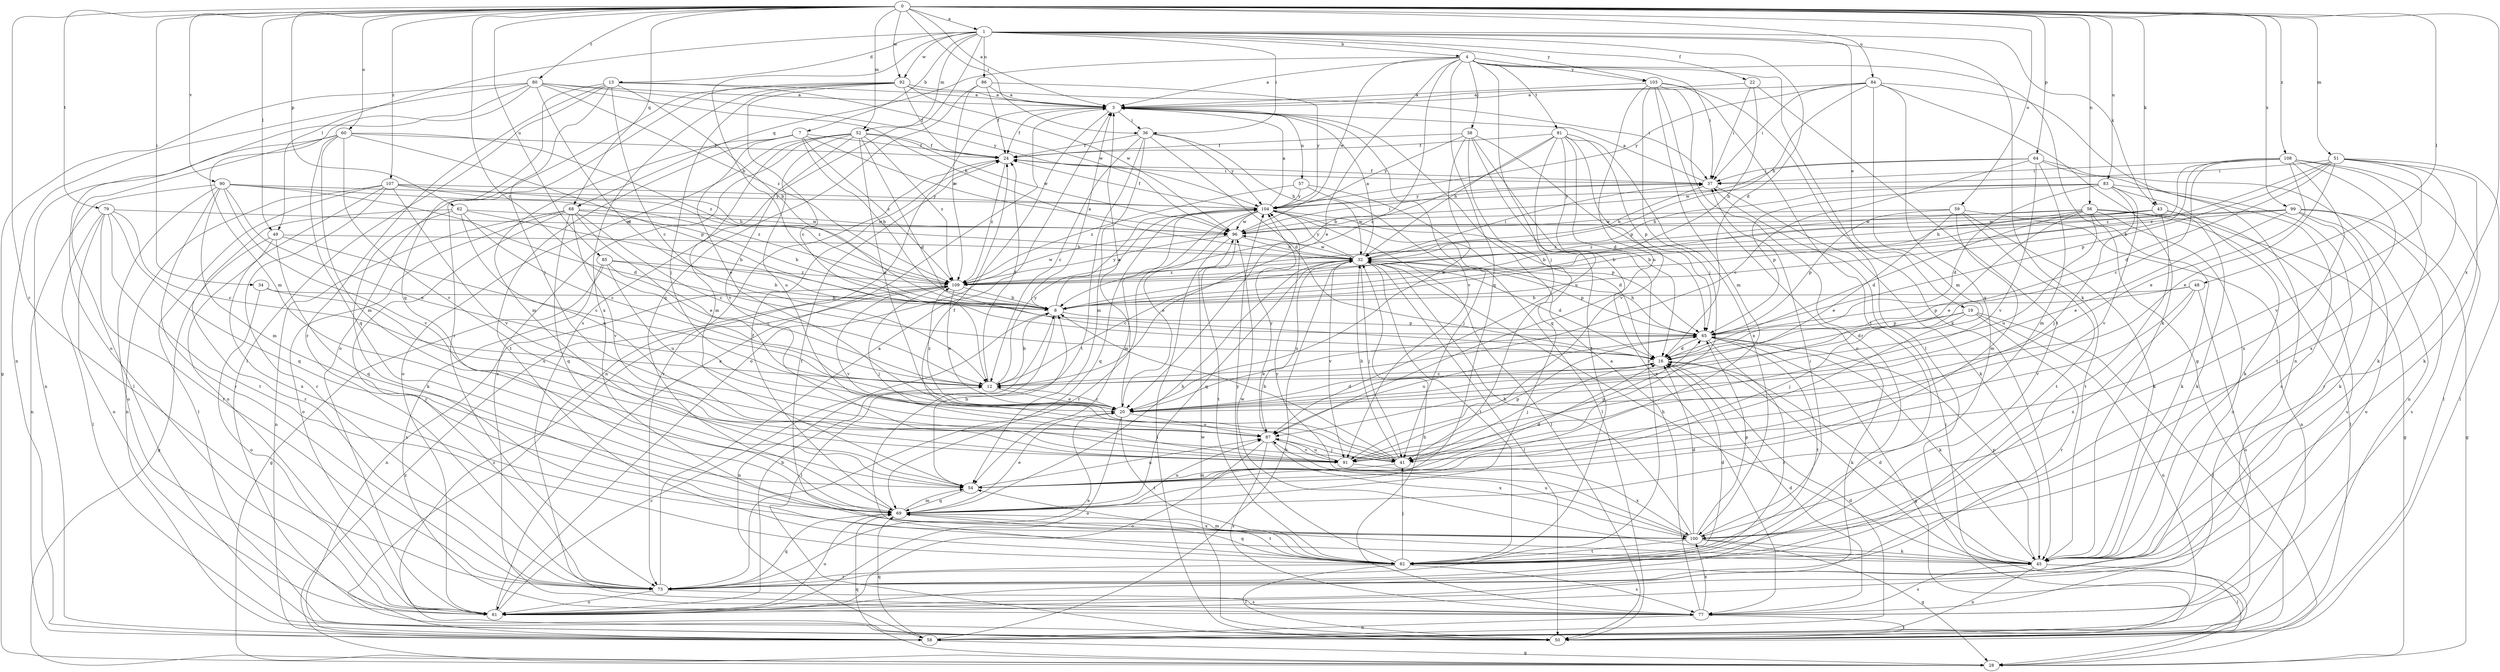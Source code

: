strict digraph  {
0;
1;
3;
4;
7;
8;
12;
13;
16;
19;
20;
22;
24;
28;
32;
34;
36;
37;
38;
41;
43;
45;
48;
49;
50;
51;
52;
54;
56;
57;
58;
59;
60;
61;
62;
64;
65;
68;
69;
73;
77;
79;
80;
81;
82;
83;
84;
85;
86;
87;
90;
91;
92;
96;
99;
100;
103;
104;
107;
108;
109;
0 -> 1  [label=a];
0 -> 3  [label=a];
0 -> 12  [label=c];
0 -> 34  [label=i];
0 -> 36  [label=i];
0 -> 43  [label=k];
0 -> 48  [label=l];
0 -> 49  [label=l];
0 -> 51  [label=m];
0 -> 52  [label=m];
0 -> 56  [label=n];
0 -> 59  [label=o];
0 -> 60  [label=o];
0 -> 62  [label=p];
0 -> 64  [label=p];
0 -> 68  [label=q];
0 -> 73  [label=r];
0 -> 79  [label=t];
0 -> 80  [label=t];
0 -> 83  [label=u];
0 -> 84  [label=u];
0 -> 85  [label=u];
0 -> 90  [label=v];
0 -> 92  [label=w];
0 -> 99  [label=x];
0 -> 100  [label=x];
0 -> 107  [label=z];
0 -> 108  [label=z];
1 -> 4  [label=b];
1 -> 7  [label=b];
1 -> 8  [label=b];
1 -> 13  [label=d];
1 -> 16  [label=d];
1 -> 19  [label=e];
1 -> 22  [label=f];
1 -> 36  [label=i];
1 -> 43  [label=k];
1 -> 45  [label=k];
1 -> 49  [label=l];
1 -> 52  [label=m];
1 -> 77  [label=s];
1 -> 86  [label=u];
1 -> 92  [label=w];
1 -> 103  [label=y];
3 -> 24  [label=f];
3 -> 36  [label=i];
3 -> 57  [label=n];
3 -> 58  [label=n];
3 -> 61  [label=o];
3 -> 91  [label=v];
4 -> 3  [label=a];
4 -> 12  [label=c];
4 -> 20  [label=e];
4 -> 28  [label=g];
4 -> 37  [label=i];
4 -> 38  [label=j];
4 -> 41  [label=j];
4 -> 50  [label=l];
4 -> 68  [label=q];
4 -> 69  [label=q];
4 -> 81  [label=t];
4 -> 96  [label=w];
4 -> 103  [label=y];
7 -> 8  [label=b];
7 -> 20  [label=e];
7 -> 24  [label=f];
7 -> 54  [label=m];
7 -> 82  [label=t];
7 -> 96  [label=w];
7 -> 109  [label=z];
8 -> 3  [label=a];
8 -> 50  [label=l];
8 -> 58  [label=n];
8 -> 65  [label=p];
8 -> 104  [label=y];
12 -> 8  [label=b];
12 -> 20  [label=e];
12 -> 24  [label=f];
12 -> 104  [label=y];
13 -> 3  [label=a];
13 -> 8  [label=b];
13 -> 12  [label=c];
13 -> 41  [label=j];
13 -> 50  [label=l];
13 -> 69  [label=q];
13 -> 73  [label=r];
13 -> 96  [label=w];
16 -> 12  [label=c];
16 -> 41  [label=j];
16 -> 45  [label=k];
19 -> 16  [label=d];
19 -> 41  [label=j];
19 -> 50  [label=l];
19 -> 58  [label=n];
19 -> 65  [label=p];
19 -> 73  [label=r];
20 -> 3  [label=a];
20 -> 12  [label=c];
20 -> 16  [label=d];
20 -> 61  [label=o];
20 -> 82  [label=t];
20 -> 87  [label=u];
20 -> 109  [label=z];
22 -> 3  [label=a];
22 -> 8  [label=b];
22 -> 37  [label=i];
22 -> 82  [label=t];
24 -> 37  [label=i];
24 -> 73  [label=r];
24 -> 109  [label=z];
28 -> 37  [label=i];
28 -> 69  [label=q];
28 -> 109  [label=z];
32 -> 3  [label=a];
32 -> 12  [label=c];
32 -> 16  [label=d];
32 -> 37  [label=i];
32 -> 41  [label=j];
32 -> 50  [label=l];
32 -> 65  [label=p];
32 -> 69  [label=q];
32 -> 82  [label=t];
32 -> 87  [label=u];
32 -> 91  [label=v];
32 -> 96  [label=w];
32 -> 104  [label=y];
32 -> 109  [label=z];
34 -> 8  [label=b];
34 -> 61  [label=o];
34 -> 87  [label=u];
36 -> 12  [label=c];
36 -> 16  [label=d];
36 -> 24  [label=f];
36 -> 32  [label=h];
36 -> 54  [label=m];
36 -> 82  [label=t];
36 -> 104  [label=y];
37 -> 3  [label=a];
37 -> 24  [label=f];
37 -> 32  [label=h];
37 -> 45  [label=k];
37 -> 104  [label=y];
38 -> 20  [label=e];
38 -> 24  [label=f];
38 -> 65  [label=p];
38 -> 69  [label=q];
38 -> 77  [label=s];
38 -> 82  [label=t];
38 -> 104  [label=y];
41 -> 8  [label=b];
41 -> 24  [label=f];
41 -> 32  [label=h];
41 -> 54  [label=m];
41 -> 65  [label=p];
43 -> 8  [label=b];
43 -> 45  [label=k];
43 -> 77  [label=s];
43 -> 82  [label=t];
43 -> 96  [label=w];
43 -> 109  [label=z];
45 -> 16  [label=d];
45 -> 24  [label=f];
45 -> 32  [label=h];
45 -> 50  [label=l];
45 -> 58  [label=n];
45 -> 65  [label=p];
45 -> 77  [label=s];
45 -> 96  [label=w];
48 -> 8  [label=b];
48 -> 61  [label=o];
48 -> 65  [label=p];
48 -> 91  [label=v];
48 -> 100  [label=x];
49 -> 12  [label=c];
49 -> 28  [label=g];
49 -> 32  [label=h];
49 -> 69  [label=q];
49 -> 100  [label=x];
50 -> 96  [label=w];
50 -> 109  [label=z];
51 -> 16  [label=d];
51 -> 20  [label=e];
51 -> 37  [label=i];
51 -> 45  [label=k];
51 -> 50  [label=l];
51 -> 65  [label=p];
51 -> 91  [label=v];
51 -> 100  [label=x];
51 -> 109  [label=z];
52 -> 16  [label=d];
52 -> 20  [label=e];
52 -> 24  [label=f];
52 -> 54  [label=m];
52 -> 61  [label=o];
52 -> 77  [label=s];
52 -> 87  [label=u];
52 -> 91  [label=v];
52 -> 96  [label=w];
52 -> 109  [label=z];
54 -> 8  [label=b];
54 -> 16  [label=d];
54 -> 69  [label=q];
54 -> 87  [label=u];
56 -> 8  [label=b];
56 -> 16  [label=d];
56 -> 20  [label=e];
56 -> 28  [label=g];
56 -> 45  [label=k];
56 -> 50  [label=l];
56 -> 61  [label=o];
56 -> 87  [label=u];
56 -> 96  [label=w];
56 -> 109  [label=z];
57 -> 41  [label=j];
57 -> 50  [label=l];
57 -> 104  [label=y];
57 -> 109  [label=z];
58 -> 16  [label=d];
58 -> 28  [label=g];
58 -> 32  [label=h];
58 -> 69  [label=q];
59 -> 20  [label=e];
59 -> 45  [label=k];
59 -> 54  [label=m];
59 -> 58  [label=n];
59 -> 65  [label=p];
59 -> 82  [label=t];
59 -> 96  [label=w];
60 -> 24  [label=f];
60 -> 50  [label=l];
60 -> 54  [label=m];
60 -> 58  [label=n];
60 -> 65  [label=p];
60 -> 69  [label=q];
60 -> 91  [label=v];
60 -> 109  [label=z];
61 -> 3  [label=a];
61 -> 8  [label=b];
61 -> 12  [label=c];
62 -> 8  [label=b];
62 -> 12  [label=c];
62 -> 45  [label=k];
62 -> 73  [label=r];
62 -> 87  [label=u];
62 -> 96  [label=w];
64 -> 12  [label=c];
64 -> 37  [label=i];
64 -> 54  [label=m];
64 -> 58  [label=n];
64 -> 77  [label=s];
64 -> 91  [label=v];
64 -> 96  [label=w];
65 -> 16  [label=d];
65 -> 20  [label=e];
65 -> 28  [label=g];
65 -> 32  [label=h];
65 -> 45  [label=k];
65 -> 73  [label=r];
65 -> 82  [label=t];
65 -> 87  [label=u];
68 -> 8  [label=b];
68 -> 12  [label=c];
68 -> 20  [label=e];
68 -> 58  [label=n];
68 -> 61  [label=o];
68 -> 69  [label=q];
68 -> 73  [label=r];
68 -> 91  [label=v];
68 -> 96  [label=w];
69 -> 20  [label=e];
69 -> 24  [label=f];
69 -> 32  [label=h];
69 -> 54  [label=m];
69 -> 61  [label=o];
69 -> 82  [label=t];
69 -> 87  [label=u];
69 -> 100  [label=x];
73 -> 3  [label=a];
73 -> 20  [label=e];
73 -> 61  [label=o];
73 -> 69  [label=q];
73 -> 77  [label=s];
77 -> 3  [label=a];
77 -> 16  [label=d];
77 -> 32  [label=h];
77 -> 50  [label=l];
77 -> 58  [label=n];
77 -> 100  [label=x];
79 -> 12  [label=c];
79 -> 50  [label=l];
79 -> 61  [label=o];
79 -> 69  [label=q];
79 -> 73  [label=r];
79 -> 82  [label=t];
79 -> 96  [label=w];
80 -> 3  [label=a];
80 -> 16  [label=d];
80 -> 28  [label=g];
80 -> 32  [label=h];
80 -> 54  [label=m];
80 -> 58  [label=n];
80 -> 61  [label=o];
80 -> 104  [label=y];
80 -> 109  [label=z];
81 -> 8  [label=b];
81 -> 16  [label=d];
81 -> 24  [label=f];
81 -> 32  [label=h];
81 -> 65  [label=p];
81 -> 73  [label=r];
81 -> 87  [label=u];
81 -> 91  [label=v];
81 -> 100  [label=x];
82 -> 16  [label=d];
82 -> 41  [label=j];
82 -> 50  [label=l];
82 -> 54  [label=m];
82 -> 69  [label=q];
82 -> 73  [label=r];
82 -> 77  [label=s];
82 -> 104  [label=y];
83 -> 16  [label=d];
83 -> 32  [label=h];
83 -> 41  [label=j];
83 -> 45  [label=k];
83 -> 65  [label=p];
83 -> 73  [label=r];
83 -> 91  [label=v];
83 -> 104  [label=y];
84 -> 3  [label=a];
84 -> 32  [label=h];
84 -> 37  [label=i];
84 -> 45  [label=k];
84 -> 54  [label=m];
84 -> 58  [label=n];
84 -> 69  [label=q];
84 -> 104  [label=y];
85 -> 8  [label=b];
85 -> 12  [label=c];
85 -> 28  [label=g];
85 -> 77  [label=s];
85 -> 87  [label=u];
85 -> 109  [label=z];
86 -> 3  [label=a];
86 -> 24  [label=f];
86 -> 69  [label=q];
86 -> 104  [label=y];
86 -> 109  [label=z];
87 -> 41  [label=j];
87 -> 61  [label=o];
87 -> 77  [label=s];
87 -> 91  [label=v];
87 -> 100  [label=x];
87 -> 104  [label=y];
90 -> 16  [label=d];
90 -> 20  [label=e];
90 -> 54  [label=m];
90 -> 58  [label=n];
90 -> 61  [label=o];
90 -> 73  [label=r];
90 -> 91  [label=v];
90 -> 104  [label=y];
90 -> 109  [label=z];
91 -> 65  [label=p];
91 -> 87  [label=u];
91 -> 100  [label=x];
92 -> 3  [label=a];
92 -> 12  [label=c];
92 -> 24  [label=f];
92 -> 37  [label=i];
92 -> 41  [label=j];
92 -> 61  [label=o];
92 -> 73  [label=r];
92 -> 96  [label=w];
92 -> 100  [label=x];
96 -> 32  [label=h];
96 -> 37  [label=i];
96 -> 50  [label=l];
96 -> 82  [label=t];
96 -> 109  [label=z];
99 -> 8  [label=b];
99 -> 20  [label=e];
99 -> 28  [label=g];
99 -> 32  [label=h];
99 -> 45  [label=k];
99 -> 61  [label=o];
99 -> 77  [label=s];
99 -> 96  [label=w];
100 -> 16  [label=d];
100 -> 28  [label=g];
100 -> 32  [label=h];
100 -> 37  [label=i];
100 -> 45  [label=k];
100 -> 65  [label=p];
100 -> 82  [label=t];
100 -> 87  [label=u];
100 -> 104  [label=y];
103 -> 3  [label=a];
103 -> 41  [label=j];
103 -> 45  [label=k];
103 -> 54  [label=m];
103 -> 61  [label=o];
103 -> 73  [label=r];
103 -> 82  [label=t];
103 -> 87  [label=u];
104 -> 3  [label=a];
104 -> 16  [label=d];
104 -> 20  [label=e];
104 -> 24  [label=f];
104 -> 50  [label=l];
104 -> 54  [label=m];
104 -> 65  [label=p];
104 -> 69  [label=q];
104 -> 73  [label=r];
104 -> 96  [label=w];
107 -> 32  [label=h];
107 -> 50  [label=l];
107 -> 58  [label=n];
107 -> 61  [label=o];
107 -> 73  [label=r];
107 -> 91  [label=v];
107 -> 104  [label=y];
107 -> 109  [label=z];
108 -> 8  [label=b];
108 -> 12  [label=c];
108 -> 20  [label=e];
108 -> 37  [label=i];
108 -> 45  [label=k];
108 -> 50  [label=l];
108 -> 82  [label=t];
108 -> 100  [label=x];
108 -> 109  [label=z];
109 -> 8  [label=b];
109 -> 20  [label=e];
109 -> 41  [label=j];
109 -> 58  [label=n];
109 -> 91  [label=v];
109 -> 96  [label=w];
}
